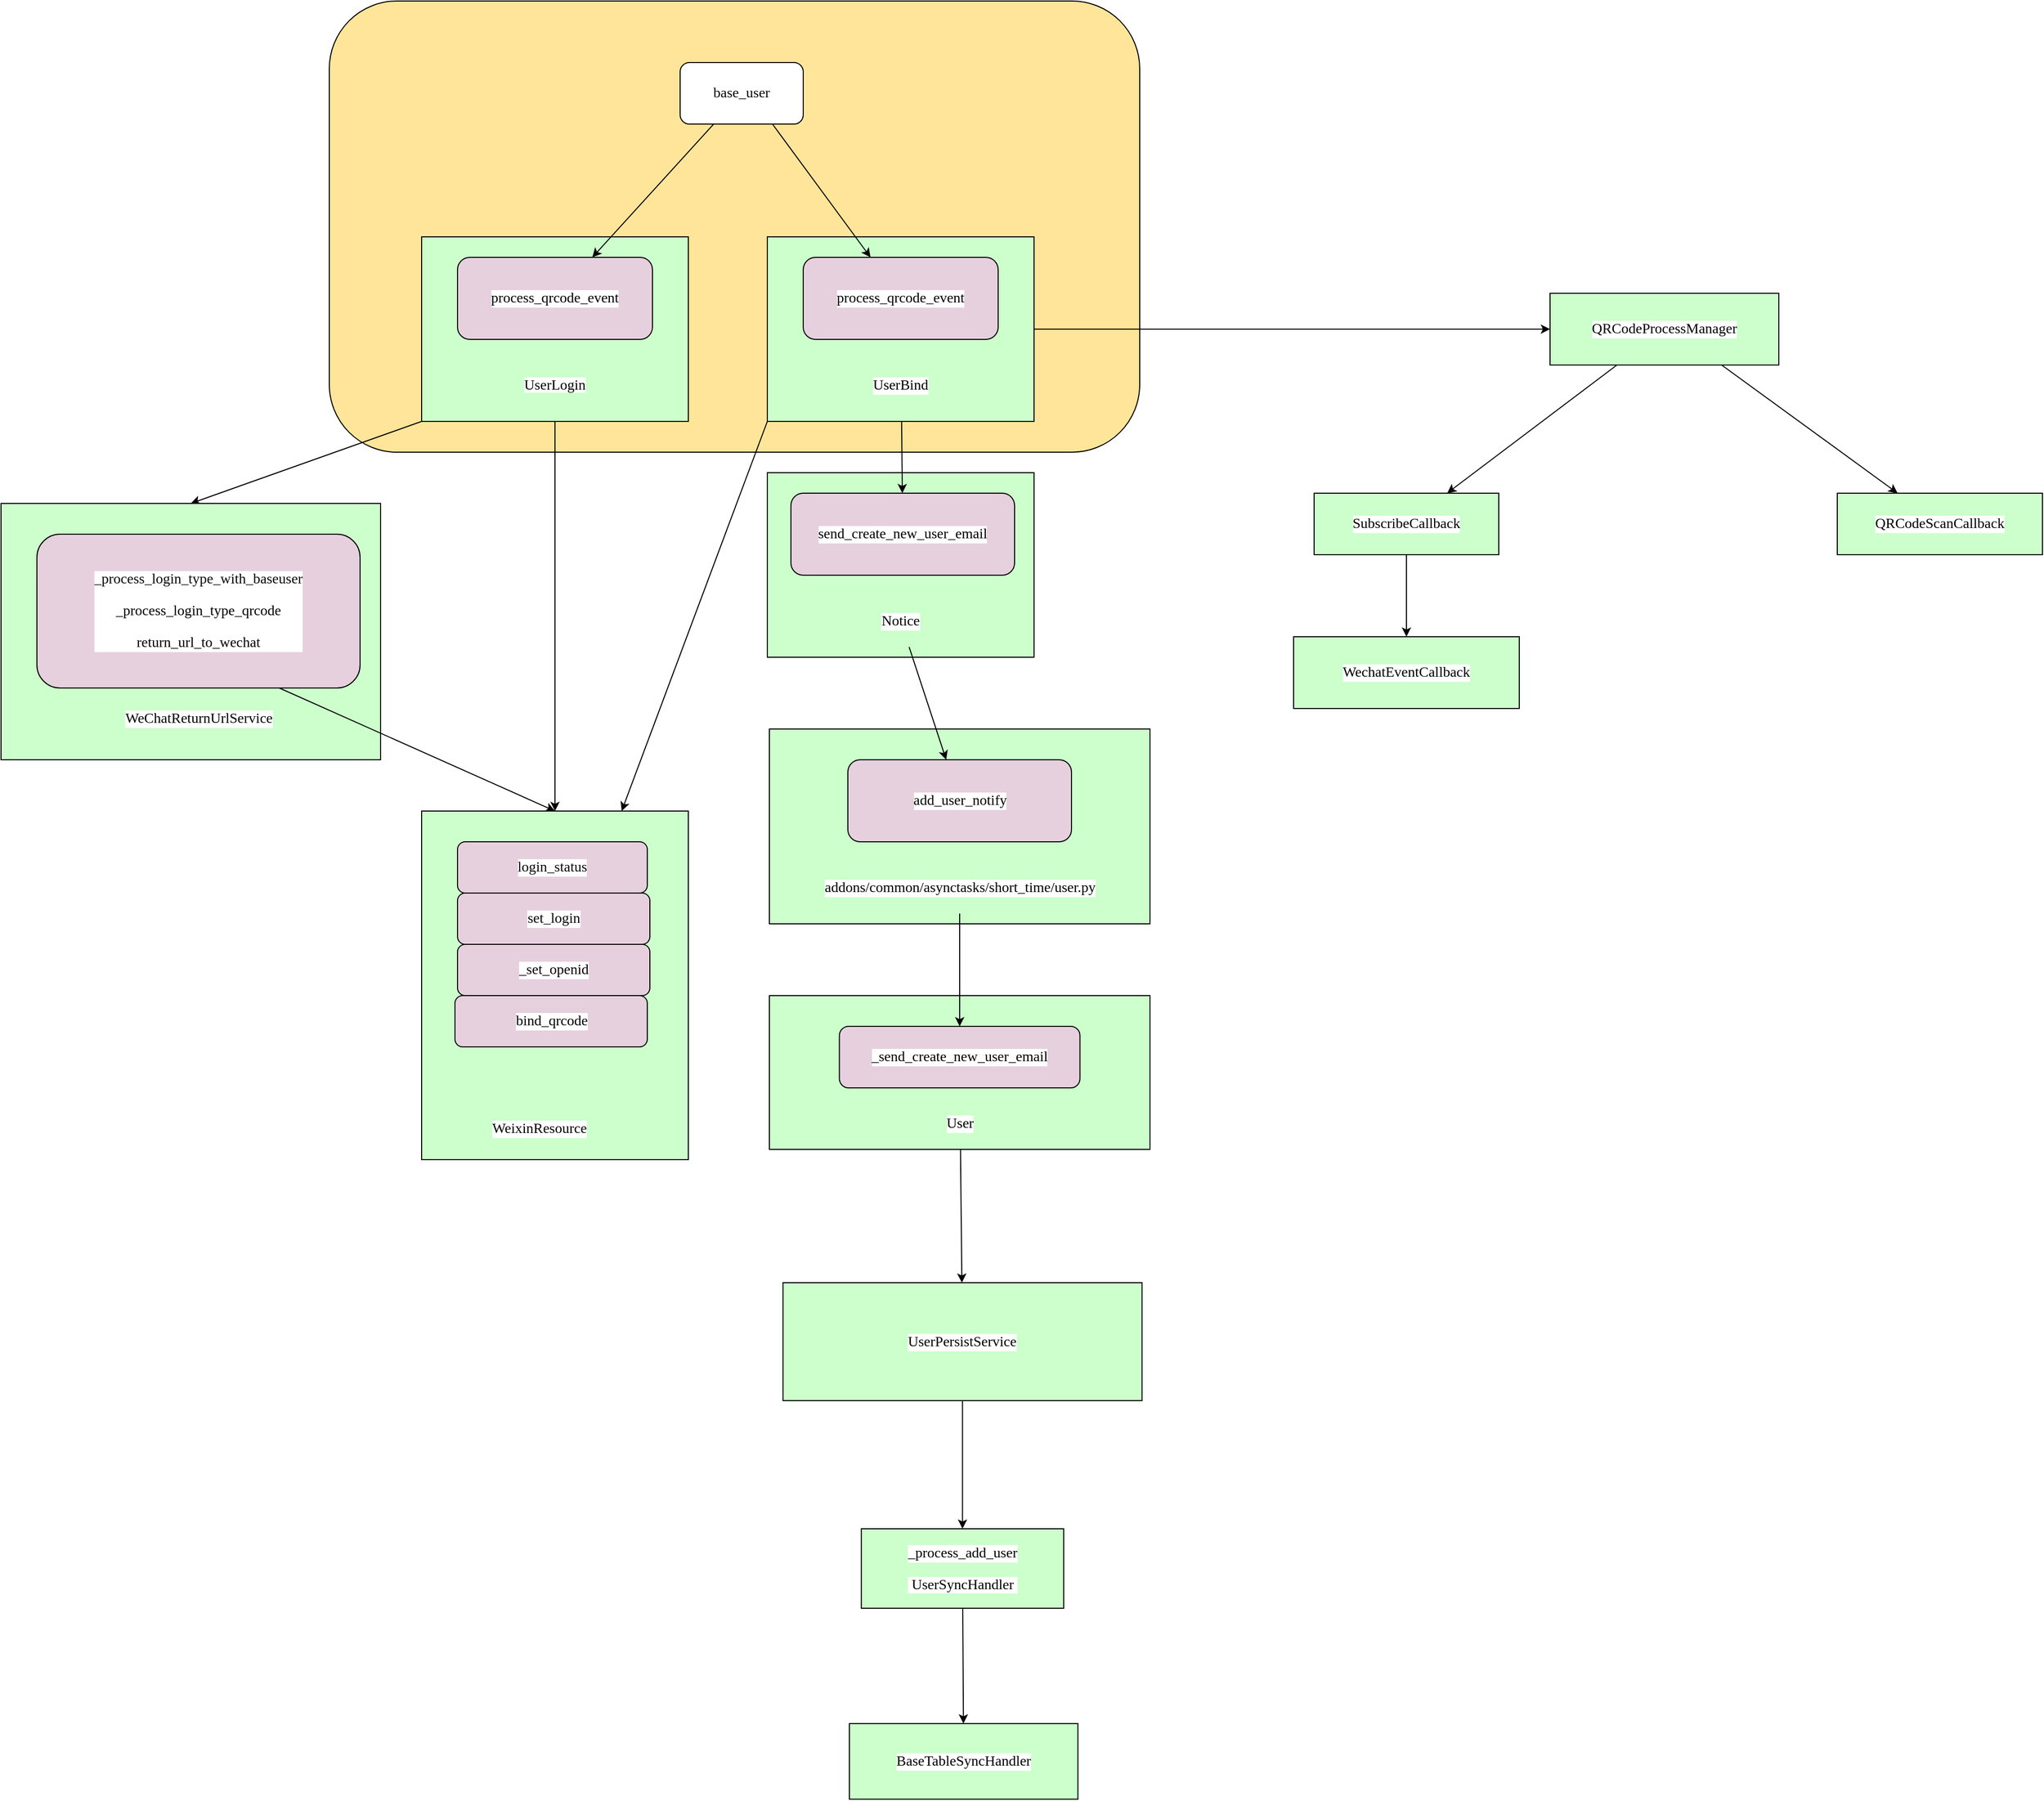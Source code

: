 <mxfile version="13.9.6" type="github">
  <diagram id="80LBF0uWWLtXQU61a6su" name="Page-1">
    <mxGraphModel dx="2177" dy="1943" grid="1" gridSize="10" guides="1" tooltips="1" connect="1" arrows="1" fold="1" page="1" pageScale="1" pageWidth="827" pageHeight="1169" math="0" shadow="0">
      <root>
        <mxCell id="0" />
        <mxCell id="1" parent="0" />
        <mxCell id="gvvGJjCDzovz9uI-ExWb-47" value="" style="rounded=1;whiteSpace=wrap;html=1;fillColor=#FFE599;" vertex="1" parent="1">
          <mxGeometry x="140" y="-40" width="790" height="440" as="geometry" />
        </mxCell>
        <mxCell id="gvvGJjCDzovz9uI-ExWb-30" value="" style="rounded=0;whiteSpace=wrap;html=1;fillColor=#CCFFCC;" vertex="1" parent="1">
          <mxGeometry x="569" y="670" width="371" height="190" as="geometry" />
        </mxCell>
        <mxCell id="gvvGJjCDzovz9uI-ExWb-42" value="" style="edgeStyle=none;rounded=0;orthogonalLoop=1;jettySize=auto;html=1;" edge="1" parent="1" source="gvvGJjCDzovz9uI-ExWb-33" target="gvvGJjCDzovz9uI-ExWb-41">
          <mxGeometry relative="1" as="geometry" />
        </mxCell>
        <mxCell id="gvvGJjCDzovz9uI-ExWb-33" value="" style="rounded=0;whiteSpace=wrap;html=1;fillColor=#CCFFCC;" vertex="1" parent="1">
          <mxGeometry x="569" y="930" width="371" height="150" as="geometry" />
        </mxCell>
        <mxCell id="gvvGJjCDzovz9uI-ExWb-25" value="" style="rounded=0;whiteSpace=wrap;html=1;fillColor=#CCFFCC;" vertex="1" parent="1">
          <mxGeometry x="567" y="420" width="260" height="180" as="geometry" />
        </mxCell>
        <mxCell id="gvvGJjCDzovz9uI-ExWb-29" style="edgeStyle=none;rounded=0;orthogonalLoop=1;jettySize=auto;html=1;exitX=0;exitY=1;exitDx=0;exitDy=0;entryX=0.75;entryY=0;entryDx=0;entryDy=0;" edge="1" parent="1" source="gvvGJjCDzovz9uI-ExWb-8" target="gvvGJjCDzovz9uI-ExWb-12">
          <mxGeometry relative="1" as="geometry" />
        </mxCell>
        <mxCell id="gvvGJjCDzovz9uI-ExWb-36" value="" style="edgeStyle=none;rounded=0;orthogonalLoop=1;jettySize=auto;html=1;" edge="1" parent="1" source="gvvGJjCDzovz9uI-ExWb-8" target="gvvGJjCDzovz9uI-ExWb-26">
          <mxGeometry relative="1" as="geometry" />
        </mxCell>
        <mxCell id="gvvGJjCDzovz9uI-ExWb-49" value="" style="edgeStyle=none;rounded=0;orthogonalLoop=1;jettySize=auto;html=1;" edge="1" parent="1" source="gvvGJjCDzovz9uI-ExWb-8" target="gvvGJjCDzovz9uI-ExWb-48">
          <mxGeometry relative="1" as="geometry" />
        </mxCell>
        <mxCell id="gvvGJjCDzovz9uI-ExWb-8" value="" style="rounded=0;whiteSpace=wrap;html=1;fillColor=#CCFFCC;" vertex="1" parent="1">
          <mxGeometry x="567" y="190" width="260" height="180" as="geometry" />
        </mxCell>
        <mxCell id="gvvGJjCDzovz9uI-ExWb-13" value="" style="edgeStyle=none;rounded=0;orthogonalLoop=1;jettySize=auto;html=1;" edge="1" parent="1" source="gvvGJjCDzovz9uI-ExWb-4" target="gvvGJjCDzovz9uI-ExWb-12">
          <mxGeometry relative="1" as="geometry" />
        </mxCell>
        <mxCell id="gvvGJjCDzovz9uI-ExWb-24" style="edgeStyle=none;rounded=0;orthogonalLoop=1;jettySize=auto;html=1;exitX=0;exitY=1;exitDx=0;exitDy=0;entryX=0.5;entryY=0;entryDx=0;entryDy=0;" edge="1" parent="1" source="gvvGJjCDzovz9uI-ExWb-4" target="gvvGJjCDzovz9uI-ExWb-18">
          <mxGeometry relative="1" as="geometry" />
        </mxCell>
        <mxCell id="gvvGJjCDzovz9uI-ExWb-4" value="" style="rounded=0;whiteSpace=wrap;html=1;fillColor=#CCFFCC;" vertex="1" parent="1">
          <mxGeometry x="230" y="190" width="260" height="180" as="geometry" />
        </mxCell>
        <mxCell id="gvvGJjCDzovz9uI-ExWb-3" value="" style="rounded=0;orthogonalLoop=1;jettySize=auto;html=1;" edge="1" parent="1" source="gvvGJjCDzovz9uI-ExWb-1" target="gvvGJjCDzovz9uI-ExWb-2">
          <mxGeometry relative="1" as="geometry" />
        </mxCell>
        <mxCell id="gvvGJjCDzovz9uI-ExWb-11" style="edgeStyle=none;rounded=0;orthogonalLoop=1;jettySize=auto;html=1;exitX=0.75;exitY=1;exitDx=0;exitDy=0;" edge="1" parent="1" source="gvvGJjCDzovz9uI-ExWb-1" target="gvvGJjCDzovz9uI-ExWb-9">
          <mxGeometry relative="1" as="geometry" />
        </mxCell>
        <mxCell id="gvvGJjCDzovz9uI-ExWb-1" value="&lt;pre style=&quot;background-color: #ffffff ; color: #080808 ; font-family: &amp;#34;jetbrains mono&amp;#34; ; font-size: 10.5pt&quot;&gt;base_user&lt;/pre&gt;" style="rounded=1;whiteSpace=wrap;html=1;" vertex="1" parent="1">
          <mxGeometry x="482" y="20" width="120" height="60" as="geometry" />
        </mxCell>
        <mxCell id="gvvGJjCDzovz9uI-ExWb-2" value="&lt;pre style=&quot;background-color: #ffffff ; color: #080808 ; font-family: &amp;#34;jetbrains mono&amp;#34; ; font-size: 10.5pt&quot;&gt;&lt;span style=&quot;color: #000000&quot;&gt;process_qrcode_event&lt;/span&gt;&lt;/pre&gt;" style="whiteSpace=wrap;html=1;rounded=1;fillColor=#E6D0DE;" vertex="1" parent="1">
          <mxGeometry x="265" y="210" width="190" height="80" as="geometry" />
        </mxCell>
        <mxCell id="gvvGJjCDzovz9uI-ExWb-5" value="&lt;span style=&quot;background-color: rgb(255 , 255 , 255) ; font-family: &amp;#34;jetbrains mono&amp;#34; ; font-size: 10.5pt&quot;&gt;UserLogin&lt;/span&gt;" style="text;html=1;strokeColor=none;fillColor=none;align=center;verticalAlign=middle;whiteSpace=wrap;rounded=0;" vertex="1" parent="1">
          <mxGeometry x="310" y="310" width="100" height="50" as="geometry" />
        </mxCell>
        <mxCell id="gvvGJjCDzovz9uI-ExWb-9" value="&lt;pre style=&quot;background-color: #ffffff ; color: #080808 ; font-family: &amp;#34;jetbrains mono&amp;#34; ; font-size: 10.5pt&quot;&gt;&lt;span style=&quot;color: #000000&quot;&gt;process_qrcode_event&lt;/span&gt;&lt;/pre&gt;" style="whiteSpace=wrap;html=1;rounded=1;fillColor=#E6D0DE;" vertex="1" parent="1">
          <mxGeometry x="602" y="210" width="190" height="80" as="geometry" />
        </mxCell>
        <mxCell id="gvvGJjCDzovz9uI-ExWb-10" value="&lt;pre style=&quot;background-color: #ffffff ; color: #080808 ; font-family: &amp;#34;jetbrains mono&amp;#34; ; font-size: 10.5pt&quot;&gt;&lt;span style=&quot;color: #000000&quot;&gt;UserBind&lt;/span&gt;&lt;/pre&gt;" style="text;html=1;strokeColor=none;fillColor=none;align=center;verticalAlign=middle;whiteSpace=wrap;rounded=0;" vertex="1" parent="1">
          <mxGeometry x="647" y="310" width="100" height="50" as="geometry" />
        </mxCell>
        <mxCell id="gvvGJjCDzovz9uI-ExWb-12" value="" style="rounded=0;whiteSpace=wrap;html=1;fillColor=#CCFFCC;" vertex="1" parent="1">
          <mxGeometry x="230" y="750" width="260" height="340" as="geometry" />
        </mxCell>
        <mxCell id="gvvGJjCDzovz9uI-ExWb-14" value="&lt;pre style=&quot;background-color: #ffffff ; color: #080808 ; font-family: &amp;#34;jetbrains mono&amp;#34; ; font-size: 10.5pt&quot;&gt;&lt;span style=&quot;color: #000000&quot;&gt;WeixinResource&lt;/span&gt;&lt;/pre&gt;" style="text;html=1;strokeColor=none;fillColor=none;align=center;verticalAlign=middle;whiteSpace=wrap;rounded=0;" vertex="1" parent="1">
          <mxGeometry x="290" y="1050" width="110" height="20" as="geometry" />
        </mxCell>
        <mxCell id="gvvGJjCDzovz9uI-ExWb-15" value="&lt;pre style=&quot;background-color: #ffffff ; color: #080808 ; font-family: &amp;#34;jetbrains mono&amp;#34; ; font-size: 10.5pt&quot;&gt;&lt;span style=&quot;color: rgba(0 , 0 , 0 , 0) ; font-family: monospace ; font-size: 0px ; background-color: rgb(248 , 249 , 250)&quot;&gt;%3CmxGraphModel%3E%3Croot%3E%3CmxCell%20id%3D%220%22%2F%3E%3CmxCell%20id%3D%221%22%20parent%3D%220%22%2F%3E%3CmxCell%20id%3D%222%22%20value%3D%22%26lt%3Bpre%20style%3D%26quot%3Bbackground-color%3A%20%23ffffff%20%3B%20color%3A%20%23080808%20%3B%20font-family%3A%20%26amp%3B%2334%3Bjetbrains%20mono%26amp%3B%2334%3B%20%3B%20font-size%3A%2010.5pt%26quot%3B%26gt%3B%26lt%3Bspan%20style%3D%26quot%3Bcolor%3A%20%23000000%26quot%3B%26gt%3Bprocess_qrcode_event%26lt%3B%2Fspan%26gt%3B%26lt%3B%2Fpre%26gt%3B%22%20style%3D%22whiteSpace%3Dwrap%3Bhtml%3D1%3Brounded%3D1%3BfillColor%3D%23E6D0DE%3B%22%20vertex%3D%221%22%20parent%3D%221%22%3E%3CmxGeometry%20x%3D%22265%22%20y%3D%22210%22%20width%3D%22190%22%20height%3D%2280%22%20as%3D%22geometry%22%2F%3E%3C%2FmxCell%3E%3C%2Froot%3E%3C%2FmxGraphModel%3E&lt;/span&gt;set_login&lt;br&gt;&lt;/pre&gt;" style="whiteSpace=wrap;html=1;rounded=1;fillColor=#E6D0DE;" vertex="1" parent="1">
          <mxGeometry x="265" y="830" width="187.5" height="50" as="geometry" />
        </mxCell>
        <mxCell id="gvvGJjCDzovz9uI-ExWb-16" value="&lt;pre style=&quot;background-color: #ffffff ; color: #080808 ; font-family: &amp;#34;jetbrains mono&amp;#34; ; font-size: 10.5pt&quot;&gt;&lt;span style=&quot;color: rgba(0 , 0 , 0 , 0) ; font-family: monospace ; font-size: 0px ; background-color: rgb(248 , 249 , 250)&quot;&gt;%3CmxGraphModel%3E%3Croot%3E%3CmxCell%20id%3D%220%22%2F%3E%3CmxCell%20id%3D%221%22%20parent%3D%220%22%2F%3E%3CmxCell%20id%3D%222%22%20value%3D%22%26lt%3Bpre%20style%3D%26quot%3Bbackground-color%3A%20%23ffffff%20%3B%20color%3A%20%23080808%20%3B%20font-family%3A%20%26amp%3B%2334%3Bjetbrains%20mono%26amp%3B%2334%3B%20%3B%20font-size%3A%2010.5pt%26quot%3B%26gt%3B%26lt%3Bspan%20style%3D%26quot%3Bcolor%3A%20rgba(0%20%2C%200%20%2C%200%20%2C%200)%20%3B%20font-family%3A%20monospace%20%3B%20font-size%3A%200px%20%3B%20background-color%3A%20rgb(248%20%2C%20249%20%2C%20250)%26quot%3B%26gt%3B%253CmxGraphModel%253E%253Croot%253E%253CmxCell%2520id%253D%25220%2522%252F%253E%253CmxCell%2520id%253D%25221%2522%2520parent%253D%25220%2522%252F%253E%253CmxCell%2520id%253D%25222%2522%2520value%253D%2522%2526lt%253Bpre%2520style%253D%2526quot%253Bbackground-color%253A%2520%2523ffffff%2520%253B%2520color%253A%2520%2523080808%2520%253B%2520font-family%253A%2520%2526amp%253B%252334%253Bjetbrains%2520mono%2526amp%253B%252334%253B%2520%253B%2520font-size%253A%252010.5pt%2526quot%253B%2526gt%253B%2526lt%253Bspan%2520style%253D%2526quot%253Bcolor%253A%2520%2523000000%2526quot%253B%2526gt%253Bprocess_qrcode_event%2526lt%253B%252Fspan%2526gt%253B%2526lt%253B%252Fpre%2526gt%253B%2522%2520style%253D%2522whiteSpace%253Dwrap%253Bhtml%253D1%253Brounded%253D1%253BfillColor%253D%2523E6D0DE%253B%2522%2520vertex%253D%25221%2522%2520parent%253D%25221%2522%253E%253CmxGeometry%2520x%253D%2522265%2522%2520y%253D%2522210%2522%2520width%253D%2522190%2522%2520height%253D%252280%2522%2520as%253D%2522geometry%2522%252F%253E%253C%252FmxCell%253E%253C%252Froot%253E%253C%252FmxGraphModel%253E%26lt%3B%2Fspan%26gt%3Bset_login%26lt%3Bbr%26gt%3B%26lt%3B%2Fpre%26gt%3B%22%20style%3D%22whiteSpace%3Dwrap%3Bhtml%3D1%3Brounded%3D1%3BfillColor%3D%23E6D0DE%3B%22%20vertex%3D%221%22%20parent%3D%221%22%3E%3CmxGeometry%20x%3D%22265%22%20y%3D%22560%22%20width%3D%22190%22%20height%3D%2280%22%20as%3D%22geometry%22%2F%3E%3C%2FmxCell%3E%3C%2Froot%3E%3C%2FmxGraphModel%3E&lt;/span&gt;login_status&lt;br&gt;&lt;/pre&gt;" style="whiteSpace=wrap;html=1;rounded=1;fillColor=#E6D0DE;" vertex="1" parent="1">
          <mxGeometry x="265" y="780" width="185" height="50" as="geometry" />
        </mxCell>
        <mxCell id="gvvGJjCDzovz9uI-ExWb-18" value="" style="rounded=0;whiteSpace=wrap;html=1;fillColor=#CCFFCC;" vertex="1" parent="1">
          <mxGeometry x="-180" y="450" width="370" height="250" as="geometry" />
        </mxCell>
        <mxCell id="gvvGJjCDzovz9uI-ExWb-19" value="&lt;pre style=&quot;background-color: #ffffff ; color: #080808 ; font-family: &amp;#34;jetbrains mono&amp;#34; ; font-size: 10.5pt&quot;&gt;&lt;pre style=&quot;font-family: &amp;#34;jetbrains mono&amp;#34; ; font-size: 10.5pt&quot;&gt;&lt;span style=&quot;color: #000000&quot;&gt;WeChatReturnUrlService&lt;/span&gt;&lt;/pre&gt;&lt;/pre&gt;" style="text;html=1;strokeColor=none;fillColor=none;align=center;verticalAlign=middle;whiteSpace=wrap;rounded=0;" vertex="1" parent="1">
          <mxGeometry x="-42.5" y="650" width="110" height="20" as="geometry" />
        </mxCell>
        <mxCell id="gvvGJjCDzovz9uI-ExWb-23" style="edgeStyle=none;rounded=0;orthogonalLoop=1;jettySize=auto;html=1;exitX=0.75;exitY=1;exitDx=0;exitDy=0;entryX=0.5;entryY=0;entryDx=0;entryDy=0;" edge="1" parent="1" source="gvvGJjCDzovz9uI-ExWb-21" target="gvvGJjCDzovz9uI-ExWb-12">
          <mxGeometry relative="1" as="geometry" />
        </mxCell>
        <mxCell id="gvvGJjCDzovz9uI-ExWb-21" value="&lt;pre style=&quot;background-color: #ffffff ; color: #080808 ; font-family: &amp;#34;jetbrains mono&amp;#34; ; font-size: 10.5pt&quot;&gt;&lt;pre style=&quot;font-family: &amp;#34;jetbrains mono&amp;#34; ; font-size: 10.5pt&quot;&gt;_process_login_type_with_baseuser&lt;/pre&gt;&lt;pre style=&quot;font-family: &amp;#34;jetbrains mono&amp;#34; ; font-size: 10.5pt&quot;&gt;&lt;pre style=&quot;font-family: &amp;#34;jetbrains mono&amp;#34; ; font-size: 10.5pt&quot;&gt;&lt;span style=&quot;color: #000000&quot;&gt;_process_login_type_qrcode&lt;/span&gt;&lt;/pre&gt;&lt;pre style=&quot;font-family: &amp;#34;jetbrains mono&amp;#34; ; font-size: 10.5pt&quot;&gt;&lt;span style=&quot;color: #000000&quot;&gt;return_url_to_wechat&lt;/span&gt;&lt;/pre&gt;&lt;/pre&gt;&lt;/pre&gt;" style="whiteSpace=wrap;html=1;rounded=1;fillColor=#E6D0DE;" vertex="1" parent="1">
          <mxGeometry x="-145" y="480" width="315" height="150" as="geometry" />
        </mxCell>
        <mxCell id="gvvGJjCDzovz9uI-ExWb-22" value="&lt;pre style=&quot;background-color: #ffffff ; color: #080808 ; font-family: &amp;#34;jetbrains mono&amp;#34; ; font-size: 10.5pt&quot;&gt;&lt;pre style=&quot;font-family: &amp;#34;jetbrains mono&amp;#34; ; font-size: 10.5pt&quot;&gt;&lt;span style=&quot;color: #000000&quot;&gt;_set_openid&lt;/span&gt;&lt;/pre&gt;&lt;/pre&gt;" style="whiteSpace=wrap;html=1;rounded=1;fillColor=#E6D0DE;" vertex="1" parent="1">
          <mxGeometry x="265" y="880" width="187.5" height="50" as="geometry" />
        </mxCell>
        <mxCell id="gvvGJjCDzovz9uI-ExWb-26" value="&lt;pre style=&quot;background-color: #ffffff ; color: #080808 ; font-family: &amp;#34;jetbrains mono&amp;#34; ; font-size: 10.5pt&quot;&gt;&lt;pre style=&quot;font-family: &amp;#34;jetbrains mono&amp;#34; ; font-size: 10.5pt&quot;&gt;&lt;span style=&quot;color: #000000&quot;&gt;send_create_new_user_email&lt;/span&gt;&lt;/pre&gt;&lt;/pre&gt;" style="whiteSpace=wrap;html=1;rounded=1;fillColor=#E6D0DE;" vertex="1" parent="1">
          <mxGeometry x="590" y="440" width="218" height="80" as="geometry" />
        </mxCell>
        <mxCell id="gvvGJjCDzovz9uI-ExWb-37" value="" style="edgeStyle=none;rounded=0;orthogonalLoop=1;jettySize=auto;html=1;" edge="1" parent="1" source="gvvGJjCDzovz9uI-ExWb-27" target="gvvGJjCDzovz9uI-ExWb-31">
          <mxGeometry relative="1" as="geometry" />
        </mxCell>
        <mxCell id="gvvGJjCDzovz9uI-ExWb-27" value="&lt;pre style=&quot;background-color: #ffffff ; color: #080808 ; font-family: &amp;#34;jetbrains mono&amp;#34; ; font-size: 10.5pt&quot;&gt;&lt;pre style=&quot;font-family: &amp;#34;jetbrains mono&amp;#34; ; font-size: 10.5pt&quot;&gt;&lt;span style=&quot;color: #000000&quot;&gt;Notice&lt;/span&gt;&lt;/pre&gt;&lt;/pre&gt;" style="text;html=1;strokeColor=none;fillColor=none;align=center;verticalAlign=middle;whiteSpace=wrap;rounded=0;" vertex="1" parent="1">
          <mxGeometry x="647" y="540" width="100" height="50" as="geometry" />
        </mxCell>
        <mxCell id="gvvGJjCDzovz9uI-ExWb-28" value="&lt;pre style=&quot;background-color: #ffffff ; color: #080808 ; font-family: &amp;#34;jetbrains mono&amp;#34; ; font-size: 10.5pt&quot;&gt;&lt;pre style=&quot;font-family: &amp;#34;jetbrains mono&amp;#34; ; font-size: 10.5pt&quot;&gt;&lt;pre style=&quot;font-family: &amp;#34;jetbrains mono&amp;#34; ; font-size: 10.5pt&quot;&gt;&lt;span style=&quot;color: #000000&quot;&gt;bind_qrcode&lt;/span&gt;&lt;/pre&gt;&lt;/pre&gt;&lt;/pre&gt;" style="whiteSpace=wrap;html=1;rounded=1;fillColor=#E6D0DE;" vertex="1" parent="1">
          <mxGeometry x="262.5" y="930" width="187.5" height="50" as="geometry" />
        </mxCell>
        <mxCell id="gvvGJjCDzovz9uI-ExWb-31" value="&lt;pre style=&quot;background-color: #ffffff ; color: #080808 ; font-family: &amp;#34;jetbrains mono&amp;#34; ; font-size: 10.5pt&quot;&gt;&lt;pre style=&quot;font-family: &amp;#34;jetbrains mono&amp;#34; ; font-size: 10.5pt&quot;&gt;&lt;pre style=&quot;font-family: &amp;#34;jetbrains mono&amp;#34; ; font-size: 10.5pt&quot;&gt;&lt;span style=&quot;color: #000000&quot;&gt;add_user_notify&lt;/span&gt;&lt;/pre&gt;&lt;/pre&gt;&lt;/pre&gt;" style="whiteSpace=wrap;html=1;rounded=1;fillColor=#E6D0DE;" vertex="1" parent="1">
          <mxGeometry x="645.5" y="700" width="218" height="80" as="geometry" />
        </mxCell>
        <mxCell id="gvvGJjCDzovz9uI-ExWb-38" value="" style="edgeStyle=none;rounded=0;orthogonalLoop=1;jettySize=auto;html=1;" edge="1" parent="1" source="gvvGJjCDzovz9uI-ExWb-32" target="gvvGJjCDzovz9uI-ExWb-34">
          <mxGeometry relative="1" as="geometry" />
        </mxCell>
        <mxCell id="gvvGJjCDzovz9uI-ExWb-32" value="&lt;pre style=&quot;background-color: rgb(255 , 255 , 255)&quot;&gt;&lt;pre&gt;&lt;font face=&quot;jetbrains mono&quot;&gt;&lt;span style=&quot;font-size: 14px&quot;&gt;addons/common/asynctasks/short_time/user.py&lt;/span&gt;&lt;/font&gt;&lt;font color=&quot;#080808&quot; face=&quot;jetbrains mono&quot;&gt;&lt;span style=&quot;font-size: 10.5pt&quot;&gt;&lt;br&gt;&lt;/span&gt;&lt;/font&gt;&lt;/pre&gt;&lt;/pre&gt;" style="text;html=1;strokeColor=none;fillColor=none;align=center;verticalAlign=middle;whiteSpace=wrap;rounded=0;" vertex="1" parent="1">
          <mxGeometry x="576.75" y="800" width="355.5" height="50" as="geometry" />
        </mxCell>
        <mxCell id="gvvGJjCDzovz9uI-ExWb-34" value="&lt;pre style=&quot;background-color: #ffffff ; color: #080808 ; font-family: &amp;#34;jetbrains mono&amp;#34; ; font-size: 10.5pt&quot;&gt;&lt;pre style=&quot;font-family: &amp;#34;jetbrains mono&amp;#34; ; font-size: 10.5pt&quot;&gt;&lt;pre style=&quot;font-family: &amp;#34;jetbrains mono&amp;#34; ; font-size: 10.5pt&quot;&gt;&lt;pre style=&quot;font-family: &amp;#34;jetbrains mono&amp;#34; ; font-size: 10.5pt&quot;&gt;&lt;span style=&quot;color: #000000&quot;&gt;_send_create_new_user_email&lt;/span&gt;&lt;/pre&gt;&lt;/pre&gt;&lt;/pre&gt;&lt;/pre&gt;" style="whiteSpace=wrap;html=1;rounded=1;fillColor=#E6D0DE;" vertex="1" parent="1">
          <mxGeometry x="637.25" y="960" width="234.5" height="60" as="geometry" />
        </mxCell>
        <mxCell id="gvvGJjCDzovz9uI-ExWb-35" value="&lt;pre style=&quot;background-color: rgb(255 , 255 , 255)&quot;&gt;&lt;pre&gt;&lt;pre style=&quot;color: rgb(8 , 8 , 8) ; font-family: &amp;#34;jetbrains mono&amp;#34; ; font-size: 10.5pt&quot;&gt;&lt;span style=&quot;color: #000000&quot;&gt;User&lt;/span&gt;&lt;/pre&gt;&lt;/pre&gt;&lt;/pre&gt;" style="text;html=1;strokeColor=none;fillColor=none;align=center;verticalAlign=middle;whiteSpace=wrap;rounded=0;" vertex="1" parent="1">
          <mxGeometry x="576.75" y="1030" width="355.5" height="50" as="geometry" />
        </mxCell>
        <mxCell id="gvvGJjCDzovz9uI-ExWb-44" value="" style="edgeStyle=none;rounded=0;orthogonalLoop=1;jettySize=auto;html=1;" edge="1" parent="1" source="gvvGJjCDzovz9uI-ExWb-41" target="gvvGJjCDzovz9uI-ExWb-43">
          <mxGeometry relative="1" as="geometry" />
        </mxCell>
        <mxCell id="gvvGJjCDzovz9uI-ExWb-41" value="&lt;pre style=&quot;background-color: #ffffff ; color: #080808 ; font-family: &amp;#34;jetbrains mono&amp;#34; ; font-size: 10.5pt&quot;&gt;&lt;span style=&quot;color: #000000&quot;&gt;UserPersistService&lt;/span&gt;&lt;/pre&gt;" style="whiteSpace=wrap;html=1;rounded=0;fillColor=#CCFFCC;" vertex="1" parent="1">
          <mxGeometry x="582.25" y="1210" width="350" height="115" as="geometry" />
        </mxCell>
        <mxCell id="gvvGJjCDzovz9uI-ExWb-46" value="" style="edgeStyle=none;rounded=0;orthogonalLoop=1;jettySize=auto;html=1;" edge="1" parent="1" source="gvvGJjCDzovz9uI-ExWb-43" target="gvvGJjCDzovz9uI-ExWb-45">
          <mxGeometry relative="1" as="geometry" />
        </mxCell>
        <mxCell id="gvvGJjCDzovz9uI-ExWb-43" value="&lt;pre style=&quot;background-color: #ffffff ; color: #080808 ; font-family: &amp;#34;jetbrains mono&amp;#34; ; font-size: 10.5pt&quot;&gt;&lt;pre style=&quot;font-family: &amp;#34;jetbrains mono&amp;#34; ; font-size: 10.5pt&quot;&gt;&lt;span style=&quot;color: #000000&quot;&gt;_process_add_user&lt;/span&gt;&lt;/pre&gt;&lt;/pre&gt;&lt;pre style=&quot;background-color: #ffffff ; color: #080808 ; font-family: &amp;#34;jetbrains mono&amp;#34; ; font-size: 10.5pt&quot;&gt;&lt;span style=&quot;color: #000000&quot;&gt;UserSyncHandler&lt;/span&gt;&lt;/pre&gt;" style="whiteSpace=wrap;html=1;rounded=0;fillColor=#CCFFCC;" vertex="1" parent="1">
          <mxGeometry x="658.63" y="1450" width="197.25" height="77.5" as="geometry" />
        </mxCell>
        <mxCell id="gvvGJjCDzovz9uI-ExWb-45" value="&lt;pre style=&quot;background-color: #ffffff ; color: #080808 ; font-family: &amp;#34;jetbrains mono&amp;#34; ; font-size: 10.5pt&quot;&gt;&lt;span style=&quot;color: #000000&quot;&gt;BaseTableSyncHandler&lt;/span&gt;&lt;/pre&gt;" style="whiteSpace=wrap;html=1;rounded=0;fillColor=#CCFFCC;" vertex="1" parent="1">
          <mxGeometry x="647" y="1640" width="222.75" height="73.75" as="geometry" />
        </mxCell>
        <mxCell id="gvvGJjCDzovz9uI-ExWb-51" value="" style="edgeStyle=none;rounded=0;orthogonalLoop=1;jettySize=auto;html=1;" edge="1" parent="1" source="gvvGJjCDzovz9uI-ExWb-48" target="gvvGJjCDzovz9uI-ExWb-50">
          <mxGeometry relative="1" as="geometry" />
        </mxCell>
        <mxCell id="gvvGJjCDzovz9uI-ExWb-53" style="edgeStyle=none;rounded=0;orthogonalLoop=1;jettySize=auto;html=1;exitX=0.75;exitY=1;exitDx=0;exitDy=0;" edge="1" parent="1" source="gvvGJjCDzovz9uI-ExWb-48" target="gvvGJjCDzovz9uI-ExWb-52">
          <mxGeometry relative="1" as="geometry" />
        </mxCell>
        <mxCell id="gvvGJjCDzovz9uI-ExWb-48" value="&lt;pre style=&quot;background-color: #ffffff ; color: #080808 ; font-family: &amp;#34;jetbrains mono&amp;#34; ; font-size: 10.5pt&quot;&gt;&lt;span style=&quot;color: #000000&quot;&gt;QRCodeProcessManager&lt;/span&gt;&lt;/pre&gt;" style="whiteSpace=wrap;html=1;rounded=0;fillColor=#CCFFCC;" vertex="1" parent="1">
          <mxGeometry x="1330" y="245" width="223" height="70" as="geometry" />
        </mxCell>
        <mxCell id="gvvGJjCDzovz9uI-ExWb-55" value="" style="edgeStyle=none;rounded=0;orthogonalLoop=1;jettySize=auto;html=1;" edge="1" parent="1" source="gvvGJjCDzovz9uI-ExWb-50" target="gvvGJjCDzovz9uI-ExWb-54">
          <mxGeometry relative="1" as="geometry" />
        </mxCell>
        <mxCell id="gvvGJjCDzovz9uI-ExWb-50" value="&lt;pre style=&quot;background-color: #ffffff ; color: #080808 ; font-family: &amp;#34;jetbrains mono&amp;#34; ; font-size: 10.5pt&quot;&gt;&lt;span style=&quot;color: #000000&quot;&gt;SubscribeCallback&lt;/span&gt;&lt;/pre&gt;" style="whiteSpace=wrap;html=1;rounded=0;fillColor=#CCFFCC;" vertex="1" parent="1">
          <mxGeometry x="1100" y="440" width="180" height="60" as="geometry" />
        </mxCell>
        <mxCell id="gvvGJjCDzovz9uI-ExWb-52" value="&lt;pre style=&quot;background-color: #ffffff ; color: #080808 ; font-family: &amp;#34;jetbrains mono&amp;#34; ; font-size: 10.5pt&quot;&gt;&lt;span style=&quot;color: #000000&quot;&gt;QRCodeScanCallback&lt;/span&gt;&lt;/pre&gt;" style="whiteSpace=wrap;html=1;rounded=0;fillColor=#CCFFCC;" vertex="1" parent="1">
          <mxGeometry x="1610" y="440" width="200" height="60" as="geometry" />
        </mxCell>
        <mxCell id="gvvGJjCDzovz9uI-ExWb-54" value="&lt;pre style=&quot;background-color: #ffffff ; color: #080808 ; font-family: &amp;#34;jetbrains mono&amp;#34; ; font-size: 10.5pt&quot;&gt;&lt;span style=&quot;color: #000000&quot;&gt;WechatEventCallback&lt;/span&gt;&lt;/pre&gt;" style="whiteSpace=wrap;html=1;rounded=0;fillColor=#CCFFCC;" vertex="1" parent="1">
          <mxGeometry x="1080" y="580" width="220" height="70" as="geometry" />
        </mxCell>
      </root>
    </mxGraphModel>
  </diagram>
</mxfile>
